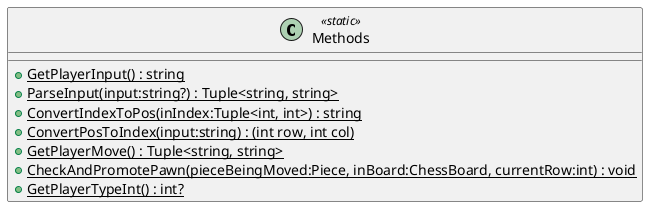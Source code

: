 @startuml
class Methods <<static>> {
    + {static} GetPlayerInput() : string
    + {static} ParseInput(input:string?) : Tuple<string, string>
    + {static} ConvertIndexToPos(inIndex:Tuple<int, int>) : string
    + {static} ConvertPosToIndex(input:string) : (int row, int col)
    + {static} GetPlayerMove() : Tuple<string, string>
    + {static} CheckAndPromotePawn(pieceBeingMoved:Piece, inBoard:ChessBoard, currentRow:int) : void
    + {static} GetPlayerTypeInt() : int?
}
@enduml
